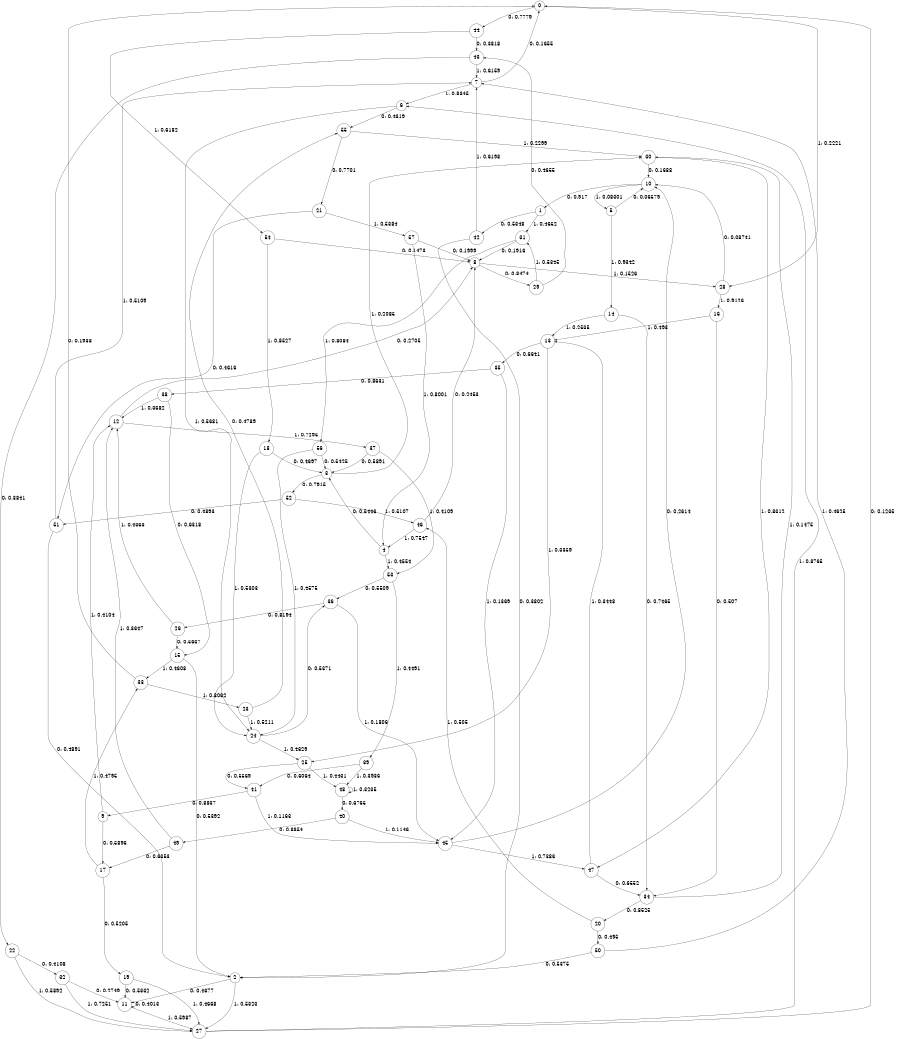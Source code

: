 digraph "ch27concat_phase3_L8" {
size = "6,8.5";
ratio = "fill";
node [shape = circle];
node [fontsize = 24];
edge [fontsize = 24];
0 -> 44 [label = "0: 0.7779   "];
0 -> 28 [label = "1: 0.2221   "];
1 -> 42 [label = "0: 0.5348   "];
1 -> 31 [label = "1: 0.4652   "];
2 -> 11 [label = "0: 0.4677   "];
2 -> 27 [label = "1: 0.5323   "];
3 -> 52 [label = "0: 0.7915   "];
3 -> 30 [label = "1: 0.2085   "];
4 -> 3 [label = "0: 0.5446   "];
4 -> 53 [label = "1: 0.4554   "];
5 -> 10 [label = "0: 0.06579  "];
5 -> 14 [label = "1: 0.9342   "];
6 -> 55 [label = "0: 0.4319   "];
6 -> 24 [label = "1: 0.5681   "];
7 -> 0 [label = "0: 0.1655   "];
7 -> 6 [label = "1: 0.8345   "];
8 -> 29 [label = "0: 0.8474   "];
8 -> 28 [label = "1: 0.1526   "];
9 -> 17 [label = "0: 0.5896   "];
9 -> 12 [label = "1: 0.4104   "];
10 -> 1 [label = "0: 0.917    "];
10 -> 5 [label = "1: 0.08301  "];
11 -> 11 [label = "0: 0.4013   "];
11 -> 27 [label = "1: 0.5987   "];
12 -> 8 [label = "0: 0.2705   "];
12 -> 37 [label = "1: 0.7295   "];
13 -> 35 [label = "0: 0.6641   "];
13 -> 25 [label = "1: 0.3359   "];
14 -> 34 [label = "0: 0.7465   "];
14 -> 13 [label = "1: 0.2535   "];
15 -> 2 [label = "0: 0.5392   "];
15 -> 33 [label = "1: 0.4608   "];
16 -> 34 [label = "0: 0.507    "];
16 -> 13 [label = "1: 0.493    "];
17 -> 19 [label = "0: 0.5205   "];
17 -> 33 [label = "1: 0.4795   "];
18 -> 3 [label = "0: 0.4697   "];
18 -> 24 [label = "1: 0.5303   "];
19 -> 11 [label = "0: 0.5332   "];
19 -> 27 [label = "1: 0.4668   "];
20 -> 50 [label = "0: 0.495    "];
20 -> 46 [label = "1: 0.505    "];
21 -> 51 [label = "0: 0.4616   "];
21 -> 57 [label = "1: 0.5384   "];
22 -> 32 [label = "0: 0.4108   "];
22 -> 27 [label = "1: 0.5892   "];
23 -> 55 [label = "0: 0.4789   "];
23 -> 24 [label = "1: 0.5211   "];
24 -> 36 [label = "0: 0.5371   "];
24 -> 25 [label = "1: 0.4629   "];
25 -> 41 [label = "0: 0.5569   "];
25 -> 48 [label = "1: 0.4431   "];
26 -> 15 [label = "0: 0.5637   "];
26 -> 12 [label = "1: 0.4363   "];
27 -> 0 [label = "0: 0.1235   "];
27 -> 6 [label = "1: 0.8765   "];
28 -> 10 [label = "0: 0.08741  "];
28 -> 16 [label = "1: 0.9126   "];
29 -> 43 [label = "0: 0.4655   "];
29 -> 31 [label = "1: 0.5345   "];
30 -> 10 [label = "0: 0.1688   "];
30 -> 47 [label = "1: 0.8312   "];
31 -> 8 [label = "0: 0.1916   "];
31 -> 56 [label = "1: 0.8084   "];
32 -> 11 [label = "0: 0.2749   "];
32 -> 27 [label = "1: 0.7251   "];
33 -> 0 [label = "0: 0.1938   "];
33 -> 23 [label = "1: 0.8062   "];
34 -> 20 [label = "0: 0.8525   "];
34 -> 30 [label = "1: 0.1475   "];
35 -> 38 [label = "0: 0.8631   "];
35 -> 45 [label = "1: 0.1369   "];
36 -> 26 [label = "0: 0.8194   "];
36 -> 45 [label = "1: 0.1806   "];
37 -> 3 [label = "0: 0.5891   "];
37 -> 53 [label = "1: 0.4109   "];
38 -> 15 [label = "0: 0.6318   "];
38 -> 12 [label = "1: 0.3682   "];
39 -> 41 [label = "0: 0.6064   "];
39 -> 48 [label = "1: 0.3936   "];
40 -> 49 [label = "0: 0.8854   "];
40 -> 45 [label = "1: 0.1146   "];
41 -> 9 [label = "0: 0.8837   "];
41 -> 45 [label = "1: 0.1163   "];
42 -> 2 [label = "0: 0.3802   "];
42 -> 7 [label = "1: 0.6198   "];
43 -> 22 [label = "0: 0.3841   "];
43 -> 7 [label = "1: 0.6159   "];
44 -> 43 [label = "0: 0.3818   "];
44 -> 54 [label = "1: 0.6182   "];
45 -> 10 [label = "0: 0.2614   "];
45 -> 47 [label = "1: 0.7386   "];
46 -> 8 [label = "0: 0.2453   "];
46 -> 4 [label = "1: 0.7547   "];
47 -> 34 [label = "0: 0.6552   "];
47 -> 13 [label = "1: 0.3448   "];
48 -> 40 [label = "0: 0.6765   "];
48 -> 48 [label = "1: 0.3235   "];
49 -> 17 [label = "0: 0.6353   "];
49 -> 12 [label = "1: 0.3647   "];
50 -> 2 [label = "0: 0.5375   "];
50 -> 7 [label = "1: 0.4625   "];
51 -> 2 [label = "0: 0.4891   "];
51 -> 7 [label = "1: 0.5109   "];
52 -> 51 [label = "0: 0.4893   "];
52 -> 46 [label = "1: 0.5107   "];
53 -> 36 [label = "0: 0.5509   "];
53 -> 39 [label = "1: 0.4491   "];
54 -> 8 [label = "0: 0.1473   "];
54 -> 18 [label = "1: 0.8527   "];
55 -> 21 [label = "0: 0.7701   "];
55 -> 30 [label = "1: 0.2299   "];
56 -> 3 [label = "0: 0.5425   "];
56 -> 24 [label = "1: 0.4575   "];
57 -> 8 [label = "0: 0.1999   "];
57 -> 4 [label = "1: 0.8001   "];
}
